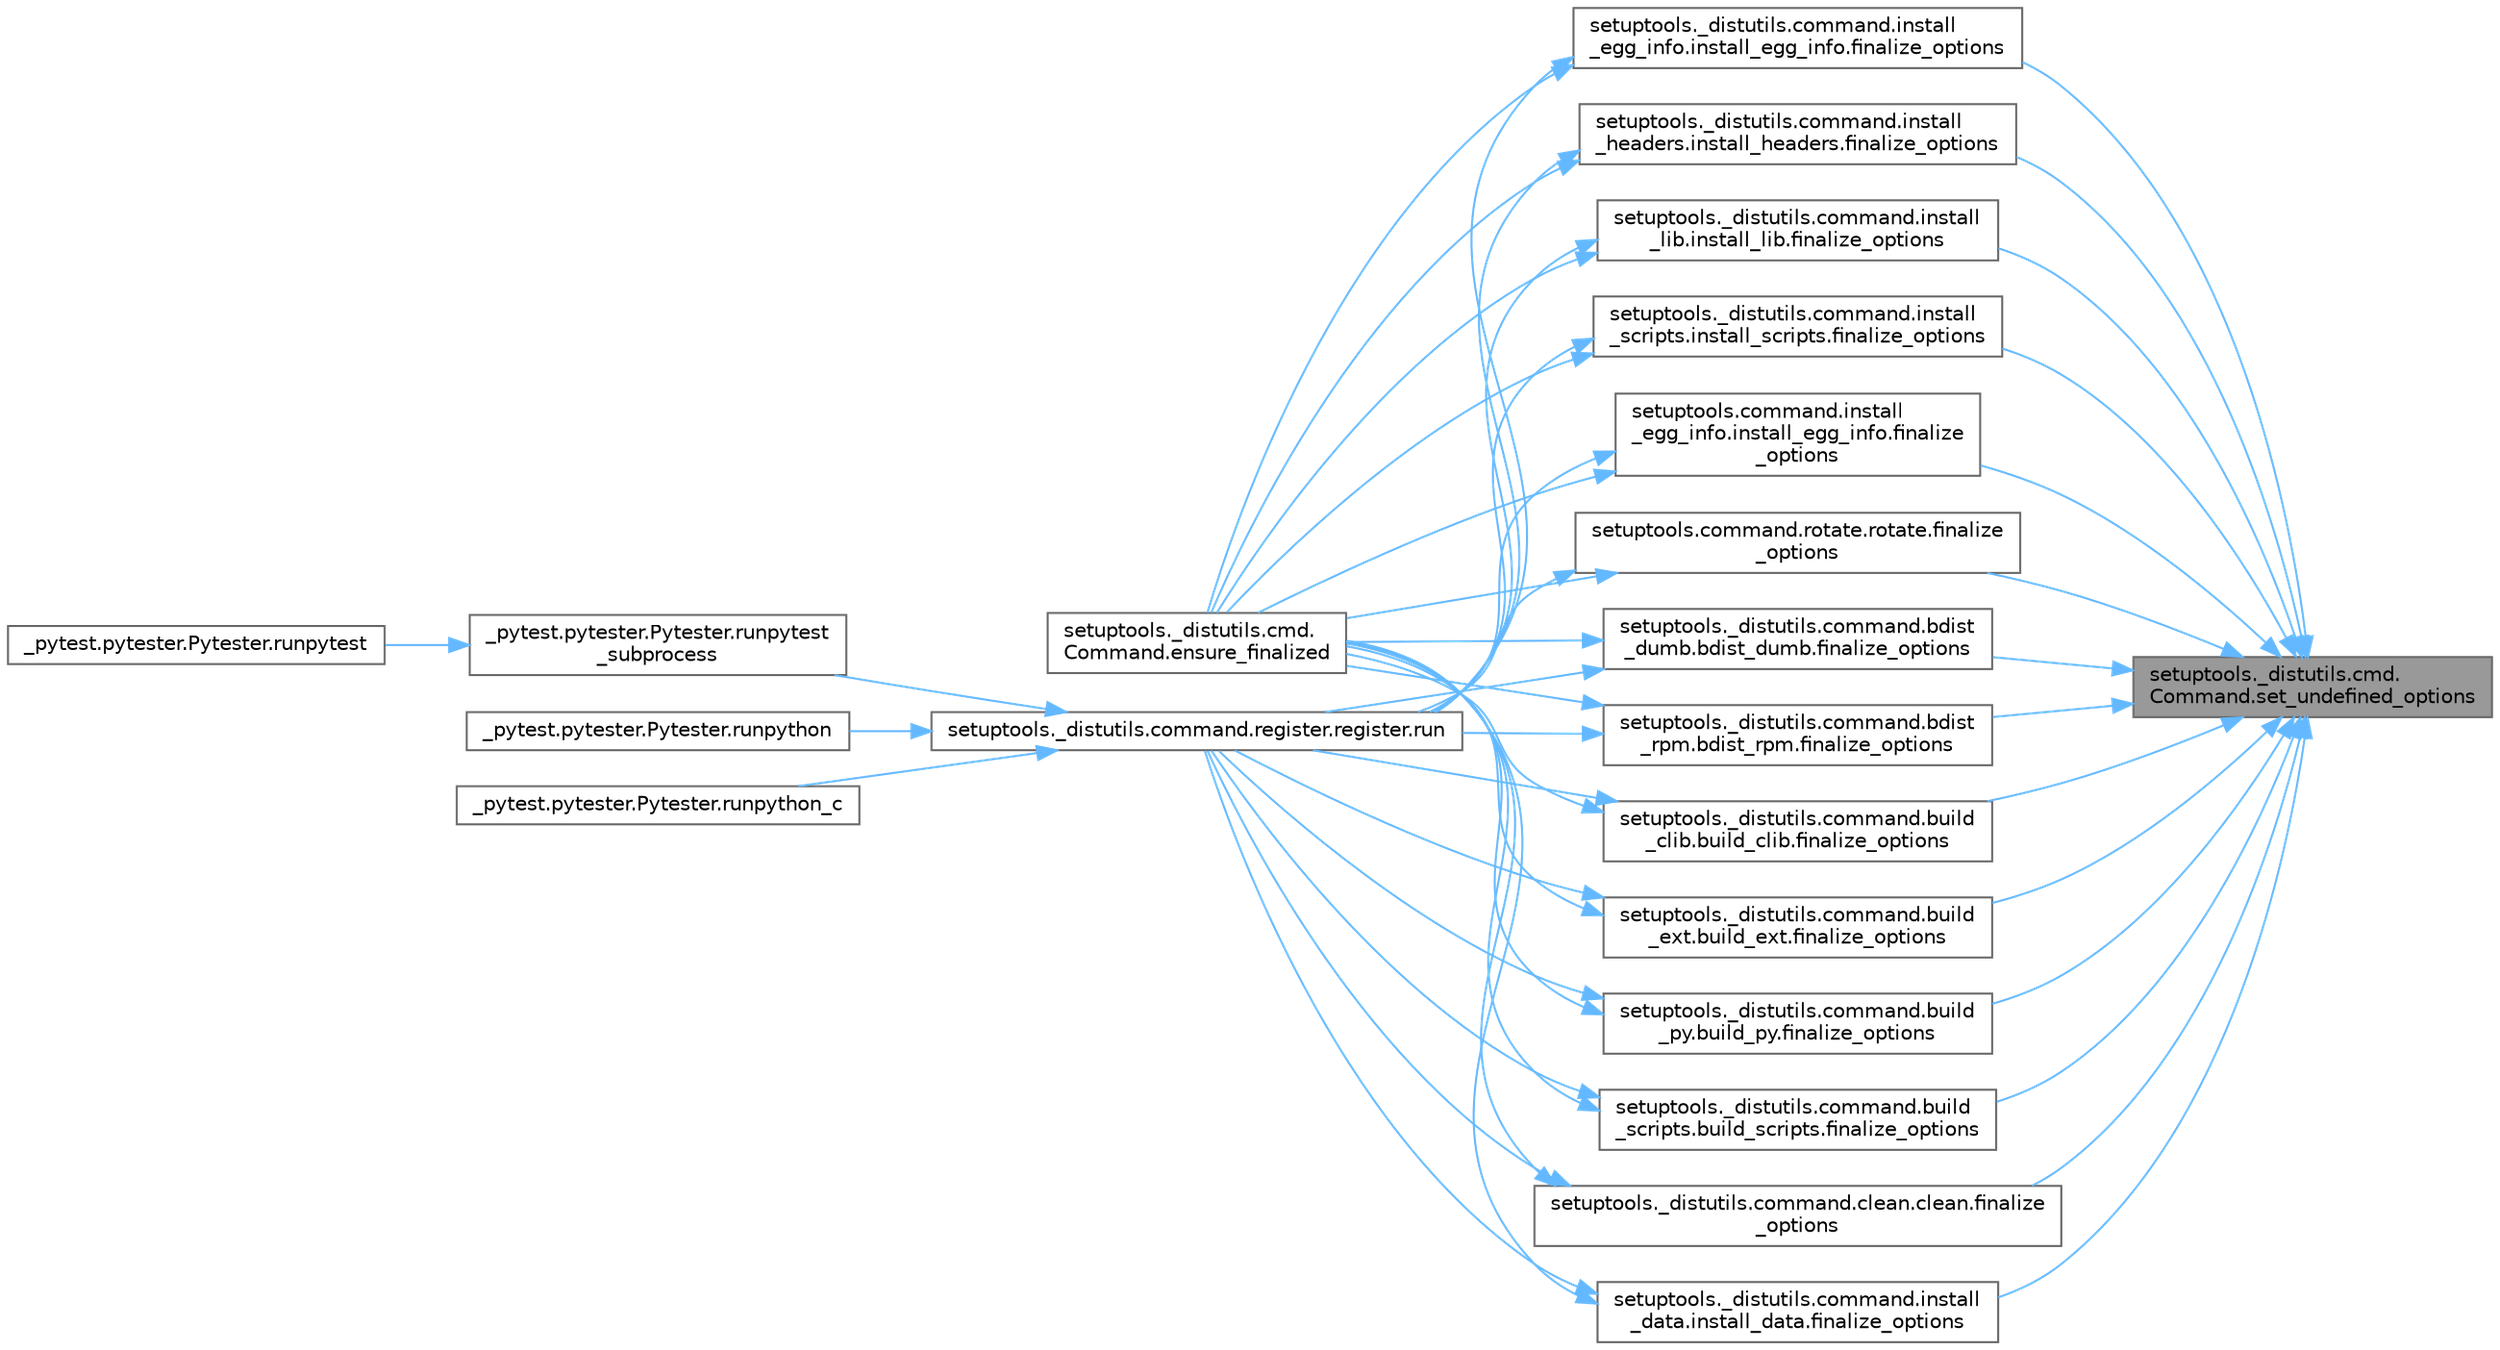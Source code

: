 digraph "setuptools._distutils.cmd.Command.set_undefined_options"
{
 // LATEX_PDF_SIZE
  bgcolor="transparent";
  edge [fontname=Helvetica,fontsize=10,labelfontname=Helvetica,labelfontsize=10];
  node [fontname=Helvetica,fontsize=10,shape=box,height=0.2,width=0.4];
  rankdir="RL";
  Node1 [id="Node000001",label="setuptools._distutils.cmd.\lCommand.set_undefined_options",height=0.2,width=0.4,color="gray40", fillcolor="grey60", style="filled", fontcolor="black",tooltip=" "];
  Node1 -> Node2 [id="edge1_Node000001_Node000002",dir="back",color="steelblue1",style="solid",tooltip=" "];
  Node2 [id="Node000002",label="setuptools._distutils.command.bdist\l_dumb.bdist_dumb.finalize_options",height=0.2,width=0.4,color="grey40", fillcolor="white", style="filled",URL="$classsetuptools_1_1__distutils_1_1command_1_1bdist__dumb_1_1bdist__dumb.html#a5c59784dbb6b042d048b222bf21b617b",tooltip=" "];
  Node2 -> Node3 [id="edge2_Node000002_Node000003",dir="back",color="steelblue1",style="solid",tooltip=" "];
  Node3 [id="Node000003",label="setuptools._distutils.cmd.\lCommand.ensure_finalized",height=0.2,width=0.4,color="grey40", fillcolor="white", style="filled",URL="$classsetuptools_1_1__distutils_1_1cmd_1_1_command.html#a3d586ca13afbfed87a11872fd15515ab",tooltip=" "];
  Node2 -> Node4 [id="edge3_Node000002_Node000004",dir="back",color="steelblue1",style="solid",tooltip=" "];
  Node4 [id="Node000004",label="setuptools._distutils.command.register.register.run",height=0.2,width=0.4,color="grey40", fillcolor="white", style="filled",URL="$classsetuptools_1_1__distutils_1_1command_1_1register_1_1register.html#a2c04b126757f477c907033d7f3d0e169",tooltip=" "];
  Node4 -> Node5 [id="edge4_Node000004_Node000005",dir="back",color="steelblue1",style="solid",tooltip=" "];
  Node5 [id="Node000005",label="_pytest.pytester.Pytester.runpytest\l_subprocess",height=0.2,width=0.4,color="grey40", fillcolor="white", style="filled",URL="$class__pytest_1_1pytester_1_1_pytester.html#a59323c6d6a1469a1206f1c0b8fce99c9",tooltip=" "];
  Node5 -> Node6 [id="edge5_Node000005_Node000006",dir="back",color="steelblue1",style="solid",tooltip=" "];
  Node6 [id="Node000006",label="_pytest.pytester.Pytester.runpytest",height=0.2,width=0.4,color="grey40", fillcolor="white", style="filled",URL="$class__pytest_1_1pytester_1_1_pytester.html#a2765db48ffe1b8853581d711ff43a87b",tooltip=" "];
  Node4 -> Node7 [id="edge6_Node000004_Node000007",dir="back",color="steelblue1",style="solid",tooltip=" "];
  Node7 [id="Node000007",label="_pytest.pytester.Pytester.runpython",height=0.2,width=0.4,color="grey40", fillcolor="white", style="filled",URL="$class__pytest_1_1pytester_1_1_pytester.html#a4e0c539507f15fd333cf618faf9687ef",tooltip=" "];
  Node4 -> Node8 [id="edge7_Node000004_Node000008",dir="back",color="steelblue1",style="solid",tooltip=" "];
  Node8 [id="Node000008",label="_pytest.pytester.Pytester.runpython_c",height=0.2,width=0.4,color="grey40", fillcolor="white", style="filled",URL="$class__pytest_1_1pytester_1_1_pytester.html#aea789acfe206d9c40d9a6bf54a337f2a",tooltip=" "];
  Node1 -> Node9 [id="edge8_Node000001_Node000009",dir="back",color="steelblue1",style="solid",tooltip=" "];
  Node9 [id="Node000009",label="setuptools._distutils.command.bdist\l_rpm.bdist_rpm.finalize_options",height=0.2,width=0.4,color="grey40", fillcolor="white", style="filled",URL="$classsetuptools_1_1__distutils_1_1command_1_1bdist__rpm_1_1bdist__rpm.html#adb05f9370f8b76608c53652607eea7f3",tooltip=" "];
  Node9 -> Node3 [id="edge9_Node000009_Node000003",dir="back",color="steelblue1",style="solid",tooltip=" "];
  Node9 -> Node4 [id="edge10_Node000009_Node000004",dir="back",color="steelblue1",style="solid",tooltip=" "];
  Node1 -> Node10 [id="edge11_Node000001_Node000010",dir="back",color="steelblue1",style="solid",tooltip=" "];
  Node10 [id="Node000010",label="setuptools._distutils.command.build\l_clib.build_clib.finalize_options",height=0.2,width=0.4,color="grey40", fillcolor="white", style="filled",URL="$classsetuptools_1_1__distutils_1_1command_1_1build__clib_1_1build__clib.html#a665805b5e38c8faf05f2b73fcb137ddc",tooltip=" "];
  Node10 -> Node3 [id="edge12_Node000010_Node000003",dir="back",color="steelblue1",style="solid",tooltip=" "];
  Node10 -> Node4 [id="edge13_Node000010_Node000004",dir="back",color="steelblue1",style="solid",tooltip=" "];
  Node1 -> Node11 [id="edge14_Node000001_Node000011",dir="back",color="steelblue1",style="solid",tooltip=" "];
  Node11 [id="Node000011",label="setuptools._distutils.command.build\l_ext.build_ext.finalize_options",height=0.2,width=0.4,color="grey40", fillcolor="white", style="filled",URL="$classsetuptools_1_1__distutils_1_1command_1_1build__ext_1_1build__ext.html#aa075f7186fa8165665f5896daa6fb8eb",tooltip=" "];
  Node11 -> Node3 [id="edge15_Node000011_Node000003",dir="back",color="steelblue1",style="solid",tooltip=" "];
  Node11 -> Node4 [id="edge16_Node000011_Node000004",dir="back",color="steelblue1",style="solid",tooltip=" "];
  Node1 -> Node12 [id="edge17_Node000001_Node000012",dir="back",color="steelblue1",style="solid",tooltip=" "];
  Node12 [id="Node000012",label="setuptools._distutils.command.build\l_py.build_py.finalize_options",height=0.2,width=0.4,color="grey40", fillcolor="white", style="filled",URL="$classsetuptools_1_1__distutils_1_1command_1_1build__py_1_1build__py.html#a81dc494aa882cc7ae57fa1f973cafa2c",tooltip=" "];
  Node12 -> Node3 [id="edge18_Node000012_Node000003",dir="back",color="steelblue1",style="solid",tooltip=" "];
  Node12 -> Node4 [id="edge19_Node000012_Node000004",dir="back",color="steelblue1",style="solid",tooltip=" "];
  Node1 -> Node13 [id="edge20_Node000001_Node000013",dir="back",color="steelblue1",style="solid",tooltip=" "];
  Node13 [id="Node000013",label="setuptools._distutils.command.build\l_scripts.build_scripts.finalize_options",height=0.2,width=0.4,color="grey40", fillcolor="white", style="filled",URL="$classsetuptools_1_1__distutils_1_1command_1_1build__scripts_1_1build__scripts.html#aeb0cf060a8c86f18f82b9ccdfd6ca9e9",tooltip=" "];
  Node13 -> Node3 [id="edge21_Node000013_Node000003",dir="back",color="steelblue1",style="solid",tooltip=" "];
  Node13 -> Node4 [id="edge22_Node000013_Node000004",dir="back",color="steelblue1",style="solid",tooltip=" "];
  Node1 -> Node14 [id="edge23_Node000001_Node000014",dir="back",color="steelblue1",style="solid",tooltip=" "];
  Node14 [id="Node000014",label="setuptools._distutils.command.clean.clean.finalize\l_options",height=0.2,width=0.4,color="grey40", fillcolor="white", style="filled",URL="$classsetuptools_1_1__distutils_1_1command_1_1clean_1_1clean.html#a1c5e6273ff9d007b3f61949b0ecacc3c",tooltip=" "];
  Node14 -> Node3 [id="edge24_Node000014_Node000003",dir="back",color="steelblue1",style="solid",tooltip=" "];
  Node14 -> Node4 [id="edge25_Node000014_Node000004",dir="back",color="steelblue1",style="solid",tooltip=" "];
  Node1 -> Node15 [id="edge26_Node000001_Node000015",dir="back",color="steelblue1",style="solid",tooltip=" "];
  Node15 [id="Node000015",label="setuptools._distutils.command.install\l_data.install_data.finalize_options",height=0.2,width=0.4,color="grey40", fillcolor="white", style="filled",URL="$classsetuptools_1_1__distutils_1_1command_1_1install__data_1_1install__data.html#acb26d24fcc73c247d5414219b3a4847b",tooltip=" "];
  Node15 -> Node3 [id="edge27_Node000015_Node000003",dir="back",color="steelblue1",style="solid",tooltip=" "];
  Node15 -> Node4 [id="edge28_Node000015_Node000004",dir="back",color="steelblue1",style="solid",tooltip=" "];
  Node1 -> Node16 [id="edge29_Node000001_Node000016",dir="back",color="steelblue1",style="solid",tooltip=" "];
  Node16 [id="Node000016",label="setuptools._distutils.command.install\l_egg_info.install_egg_info.finalize_options",height=0.2,width=0.4,color="grey40", fillcolor="white", style="filled",URL="$classsetuptools_1_1__distutils_1_1command_1_1install__egg__info_1_1install__egg__info.html#af1ea76ff983df3cbc355b53997bfbf8b",tooltip=" "];
  Node16 -> Node3 [id="edge30_Node000016_Node000003",dir="back",color="steelblue1",style="solid",tooltip=" "];
  Node16 -> Node4 [id="edge31_Node000016_Node000004",dir="back",color="steelblue1",style="solid",tooltip=" "];
  Node1 -> Node17 [id="edge32_Node000001_Node000017",dir="back",color="steelblue1",style="solid",tooltip=" "];
  Node17 [id="Node000017",label="setuptools._distutils.command.install\l_headers.install_headers.finalize_options",height=0.2,width=0.4,color="grey40", fillcolor="white", style="filled",URL="$classsetuptools_1_1__distutils_1_1command_1_1install__headers_1_1install__headers.html#a5a5f22ce4ebcbcf0fa1bdd8afb6051dd",tooltip=" "];
  Node17 -> Node3 [id="edge33_Node000017_Node000003",dir="back",color="steelblue1",style="solid",tooltip=" "];
  Node17 -> Node4 [id="edge34_Node000017_Node000004",dir="back",color="steelblue1",style="solid",tooltip=" "];
  Node1 -> Node18 [id="edge35_Node000001_Node000018",dir="back",color="steelblue1",style="solid",tooltip=" "];
  Node18 [id="Node000018",label="setuptools._distutils.command.install\l_lib.install_lib.finalize_options",height=0.2,width=0.4,color="grey40", fillcolor="white", style="filled",URL="$classsetuptools_1_1__distutils_1_1command_1_1install__lib_1_1install__lib.html#abb9291d426ff7961acb24deb0e029ce4",tooltip=" "];
  Node18 -> Node3 [id="edge36_Node000018_Node000003",dir="back",color="steelblue1",style="solid",tooltip=" "];
  Node18 -> Node4 [id="edge37_Node000018_Node000004",dir="back",color="steelblue1",style="solid",tooltip=" "];
  Node1 -> Node19 [id="edge38_Node000001_Node000019",dir="back",color="steelblue1",style="solid",tooltip=" "];
  Node19 [id="Node000019",label="setuptools._distutils.command.install\l_scripts.install_scripts.finalize_options",height=0.2,width=0.4,color="grey40", fillcolor="white", style="filled",URL="$classsetuptools_1_1__distutils_1_1command_1_1install__scripts_1_1install__scripts.html#aa9e7b476687e7b2088474c15c320442f",tooltip=" "];
  Node19 -> Node3 [id="edge39_Node000019_Node000003",dir="back",color="steelblue1",style="solid",tooltip=" "];
  Node19 -> Node4 [id="edge40_Node000019_Node000004",dir="back",color="steelblue1",style="solid",tooltip=" "];
  Node1 -> Node20 [id="edge41_Node000001_Node000020",dir="back",color="steelblue1",style="solid",tooltip=" "];
  Node20 [id="Node000020",label="setuptools.command.install\l_egg_info.install_egg_info.finalize\l_options",height=0.2,width=0.4,color="grey40", fillcolor="white", style="filled",URL="$classsetuptools_1_1command_1_1install__egg__info_1_1install__egg__info.html#acdd13e3a84b38e62f9cf0b504095a655",tooltip=" "];
  Node20 -> Node3 [id="edge42_Node000020_Node000003",dir="back",color="steelblue1",style="solid",tooltip=" "];
  Node20 -> Node4 [id="edge43_Node000020_Node000004",dir="back",color="steelblue1",style="solid",tooltip=" "];
  Node1 -> Node21 [id="edge44_Node000001_Node000021",dir="back",color="steelblue1",style="solid",tooltip=" "];
  Node21 [id="Node000021",label="setuptools.command.rotate.rotate.finalize\l_options",height=0.2,width=0.4,color="grey40", fillcolor="white", style="filled",URL="$classsetuptools_1_1command_1_1rotate_1_1rotate.html#aed1e56d8e1336d87779bac825e8d8f72",tooltip=" "];
  Node21 -> Node3 [id="edge45_Node000021_Node000003",dir="back",color="steelblue1",style="solid",tooltip=" "];
  Node21 -> Node4 [id="edge46_Node000021_Node000004",dir="back",color="steelblue1",style="solid",tooltip=" "];
}
